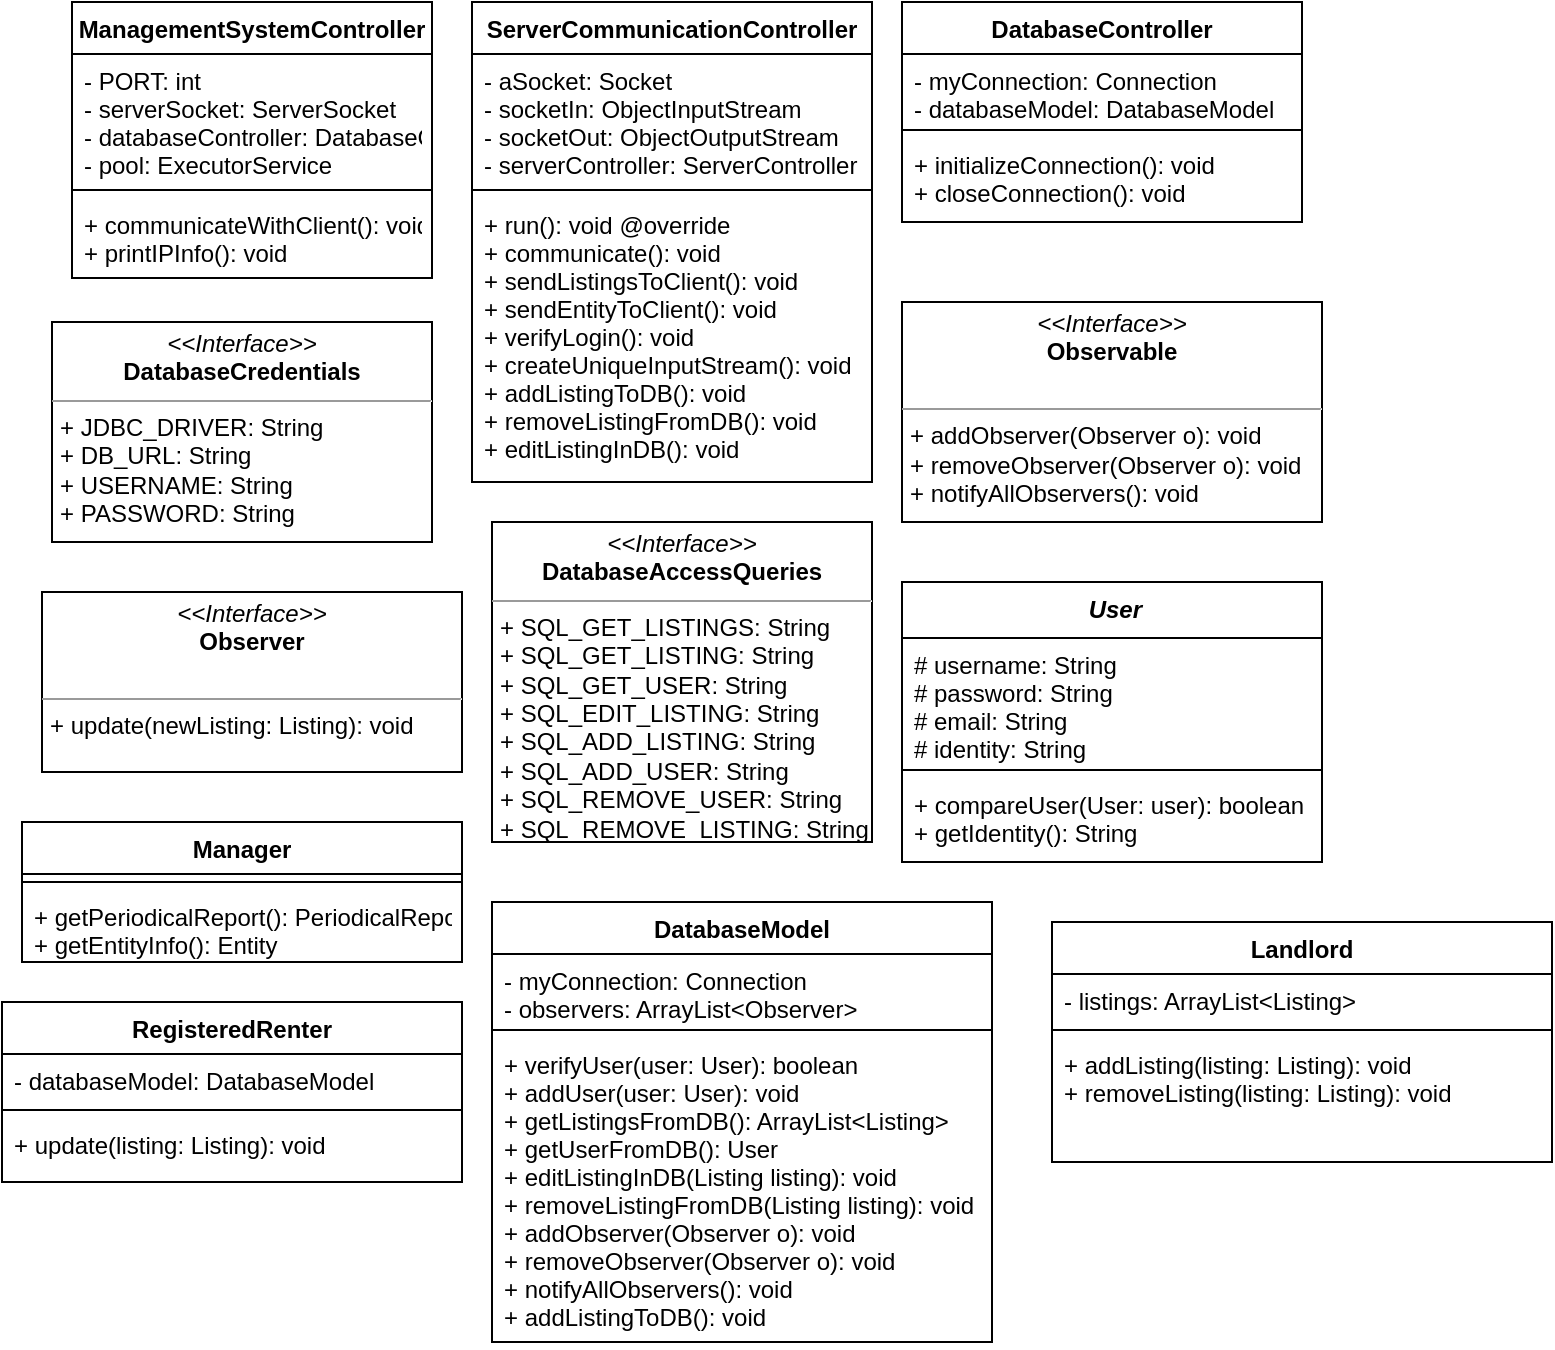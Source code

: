 <mxfile version="12.1.7" type="device" pages="2"><diagram id="ZjLMjwhQhprOJJlXnd0U" name="Server"><mxGraphModel dx="932" dy="666" grid="1" gridSize="10" guides="1" tooltips="1" connect="1" arrows="1" fold="1" page="1" pageScale="1" pageWidth="850" pageHeight="1100" math="0" shadow="0"><root><mxCell id="0"/><mxCell id="1" parent="0"/><mxCell id="1VRSqPTS7MDzM6fTv4VK-1" value="ManagementSystemController" style="swimlane;fontStyle=1;align=center;verticalAlign=top;childLayout=stackLayout;horizontal=1;startSize=26;horizontalStack=0;resizeParent=1;resizeParentMax=0;resizeLast=0;collapsible=1;marginBottom=0;" parent="1" vertex="1"><mxGeometry x="50" y="70" width="180" height="138" as="geometry"/></mxCell><mxCell id="1VRSqPTS7MDzM6fTv4VK-2" value="- PORT: int&#10;- serverSocket: ServerSocket&#10;- databaseController: DatabaseController&#10;- pool: ExecutorService" style="text;strokeColor=none;fillColor=none;align=left;verticalAlign=top;spacingLeft=4;spacingRight=4;overflow=hidden;rotatable=0;points=[[0,0.5],[1,0.5]];portConstraint=eastwest;" parent="1VRSqPTS7MDzM6fTv4VK-1" vertex="1"><mxGeometry y="26" width="180" height="64" as="geometry"/></mxCell><mxCell id="1VRSqPTS7MDzM6fTv4VK-3" value="" style="line;strokeWidth=1;fillColor=none;align=left;verticalAlign=middle;spacingTop=-1;spacingLeft=3;spacingRight=3;rotatable=0;labelPosition=right;points=[];portConstraint=eastwest;" parent="1VRSqPTS7MDzM6fTv4VK-1" vertex="1"><mxGeometry y="90" width="180" height="8" as="geometry"/></mxCell><mxCell id="1VRSqPTS7MDzM6fTv4VK-4" value="+ communicateWithClient(): void&#10;+ printIPInfo(): void" style="text;strokeColor=none;fillColor=none;align=left;verticalAlign=top;spacingLeft=4;spacingRight=4;overflow=hidden;rotatable=0;points=[[0,0.5],[1,0.5]];portConstraint=eastwest;" parent="1VRSqPTS7MDzM6fTv4VK-1" vertex="1"><mxGeometry y="98" width="180" height="40" as="geometry"/></mxCell><mxCell id="1VRSqPTS7MDzM6fTv4VK-5" value="ServerCommunicationController" style="swimlane;fontStyle=1;align=center;verticalAlign=top;childLayout=stackLayout;horizontal=1;startSize=26;horizontalStack=0;resizeParent=1;resizeParentMax=0;resizeLast=0;collapsible=1;marginBottom=0;" parent="1" vertex="1"><mxGeometry x="250" y="70" width="200" height="240" as="geometry"/></mxCell><mxCell id="1VRSqPTS7MDzM6fTv4VK-6" value="- aSocket: Socket&#10;- socketIn: ObjectInputStream&#10;- socketOut: ObjectOutputStream&#10;- serverController: ServerController" style="text;strokeColor=none;fillColor=none;align=left;verticalAlign=top;spacingLeft=4;spacingRight=4;overflow=hidden;rotatable=0;points=[[0,0.5],[1,0.5]];portConstraint=eastwest;" parent="1VRSqPTS7MDzM6fTv4VK-5" vertex="1"><mxGeometry y="26" width="200" height="64" as="geometry"/></mxCell><mxCell id="1VRSqPTS7MDzM6fTv4VK-7" value="" style="line;strokeWidth=1;fillColor=none;align=left;verticalAlign=middle;spacingTop=-1;spacingLeft=3;spacingRight=3;rotatable=0;labelPosition=right;points=[];portConstraint=eastwest;" parent="1VRSqPTS7MDzM6fTv4VK-5" vertex="1"><mxGeometry y="90" width="200" height="8" as="geometry"/></mxCell><mxCell id="1VRSqPTS7MDzM6fTv4VK-8" value="+ run(): void @override&#10;+ communicate(): void&#10;+ sendListingsToClient(): void&#10;+ sendEntityToClient(): void&#10;+ verifyLogin(): void&#10;+ createUniqueInputStream(): void&#10;+ addListingToDB(): void&#10;+ removeListingFromDB(): void&#10;+ editListingInDB(): void&#10;" style="text;strokeColor=none;fillColor=none;align=left;verticalAlign=top;spacingLeft=4;spacingRight=4;overflow=hidden;rotatable=0;points=[[0,0.5],[1,0.5]];portConstraint=eastwest;" parent="1VRSqPTS7MDzM6fTv4VK-5" vertex="1"><mxGeometry y="98" width="200" height="142" as="geometry"/></mxCell><mxCell id="1VRSqPTS7MDzM6fTv4VK-9" value="DatabaseController" style="swimlane;fontStyle=1;align=center;verticalAlign=top;childLayout=stackLayout;horizontal=1;startSize=26;horizontalStack=0;resizeParent=1;resizeParentMax=0;resizeLast=0;collapsible=1;marginBottom=0;" parent="1" vertex="1"><mxGeometry x="465" y="70" width="200" height="110" as="geometry"/></mxCell><mxCell id="1VRSqPTS7MDzM6fTv4VK-10" value="- myConnection: Connection&#10;- databaseModel: DatabaseModel" style="text;strokeColor=none;fillColor=none;align=left;verticalAlign=top;spacingLeft=4;spacingRight=4;overflow=hidden;rotatable=0;points=[[0,0.5],[1,0.5]];portConstraint=eastwest;" parent="1VRSqPTS7MDzM6fTv4VK-9" vertex="1"><mxGeometry y="26" width="200" height="34" as="geometry"/></mxCell><mxCell id="1VRSqPTS7MDzM6fTv4VK-11" value="" style="line;strokeWidth=1;fillColor=none;align=left;verticalAlign=middle;spacingTop=-1;spacingLeft=3;spacingRight=3;rotatable=0;labelPosition=right;points=[];portConstraint=eastwest;" parent="1VRSqPTS7MDzM6fTv4VK-9" vertex="1"><mxGeometry y="60" width="200" height="8" as="geometry"/></mxCell><mxCell id="1VRSqPTS7MDzM6fTv4VK-12" value="+ initializeConnection(): void&#10;+ closeConnection(): void&#10;" style="text;strokeColor=none;fillColor=none;align=left;verticalAlign=top;spacingLeft=4;spacingRight=4;overflow=hidden;rotatable=0;points=[[0,0.5],[1,0.5]];portConstraint=eastwest;" parent="1VRSqPTS7MDzM6fTv4VK-9" vertex="1"><mxGeometry y="68" width="200" height="42" as="geometry"/></mxCell><mxCell id="1VRSqPTS7MDzM6fTv4VK-17" value="&lt;p style=&quot;margin: 0px ; margin-top: 4px ; text-align: center&quot;&gt;&lt;i&gt;&amp;lt;&amp;lt;Interface&amp;gt;&amp;gt;&lt;/i&gt;&lt;br&gt;&lt;b&gt;DatabaseCredentials&lt;/b&gt;&lt;/p&gt;&lt;hr size=&quot;1&quot;&gt;&lt;p style=&quot;margin: 0px ; margin-left: 4px&quot;&gt;+ JDBC_DRIVER: String&lt;/p&gt;&lt;p style=&quot;margin: 0px ; margin-left: 4px&quot;&gt;+ DB_URL: String&lt;/p&gt;&lt;p style=&quot;margin: 0px ; margin-left: 4px&quot;&gt;+ USERNAME: String&lt;/p&gt;&lt;p style=&quot;margin: 0px ; margin-left: 4px&quot;&gt;+ PASSWORD: String&lt;/p&gt;" style="verticalAlign=top;align=left;overflow=fill;fontSize=12;fontFamily=Helvetica;html=1;" parent="1" vertex="1"><mxGeometry x="40" y="230" width="190" height="110" as="geometry"/></mxCell><mxCell id="1VRSqPTS7MDzM6fTv4VK-18" value="&lt;p style=&quot;margin: 0px ; margin-top: 4px ; text-align: center&quot;&gt;&lt;i&gt;&amp;lt;&amp;lt;Interface&amp;gt;&amp;gt;&lt;/i&gt;&lt;br&gt;&lt;b&gt;DatabaseAccessQueries&lt;/b&gt;&lt;/p&gt;&lt;hr size=&quot;1&quot;&gt;&lt;p style=&quot;margin: 0px ; margin-left: 4px&quot;&gt;+ SQL_GET_LISTINGS: String&lt;/p&gt;&lt;p style=&quot;margin: 0px ; margin-left: 4px&quot;&gt;+ SQL_GET_LISTING: String&lt;/p&gt;&lt;p style=&quot;margin: 0px ; margin-left: 4px&quot;&gt;+ SQL_GET_USER: String&lt;/p&gt;&lt;p style=&quot;margin: 0px ; margin-left: 4px&quot;&gt;+ SQL_EDIT_LISTING: String&lt;/p&gt;&lt;p style=&quot;margin: 0px ; margin-left: 4px&quot;&gt;+ SQL_ADD_LISTING: String&lt;/p&gt;&lt;p style=&quot;margin: 0px ; margin-left: 4px&quot;&gt;+ SQL_ADD_USER: String&lt;/p&gt;&lt;p style=&quot;margin: 0px ; margin-left: 4px&quot;&gt;+ SQL_REMOVE_USER: String&lt;/p&gt;&lt;p style=&quot;margin: 0px ; margin-left: 4px&quot;&gt;+ SQL_REMOVE_LISTING: String&lt;/p&gt;" style="verticalAlign=top;align=left;overflow=fill;fontSize=12;fontFamily=Helvetica;html=1;" parent="1" vertex="1"><mxGeometry x="260" y="330" width="190" height="160" as="geometry"/></mxCell><mxCell id="1VRSqPTS7MDzM6fTv4VK-20" value="&lt;p style=&quot;margin: 0px ; margin-top: 4px ; text-align: center&quot;&gt;&lt;i&gt;&amp;lt;&amp;lt;Interface&amp;gt;&amp;gt;&lt;/i&gt;&lt;br&gt;&lt;b&gt;Observable&lt;/b&gt;&lt;/p&gt;&lt;p style=&quot;margin: 0px ; margin-left: 4px&quot;&gt;&lt;br&gt;&lt;/p&gt;&lt;hr size=&quot;1&quot;&gt;&lt;p style=&quot;margin: 0px ; margin-left: 4px&quot;&gt;+ addObserver(Observer o): void&lt;/p&gt;&lt;p style=&quot;margin: 0px ; margin-left: 4px&quot;&gt;+ removeObserver(Observer o): void&lt;/p&gt;&lt;p style=&quot;margin: 0px ; margin-left: 4px&quot;&gt;+ notifyAllObservers(): void&lt;/p&gt;" style="verticalAlign=top;align=left;overflow=fill;fontSize=12;fontFamily=Helvetica;html=1;" parent="1" vertex="1"><mxGeometry x="465" y="220" width="210" height="110" as="geometry"/></mxCell><mxCell id="1VRSqPTS7MDzM6fTv4VK-21" value="&lt;p style=&quot;margin: 0px ; margin-top: 4px ; text-align: center&quot;&gt;&lt;i&gt;&amp;lt;&amp;lt;Interface&amp;gt;&amp;gt;&lt;/i&gt;&lt;br&gt;&lt;b&gt;Observer&lt;/b&gt;&lt;/p&gt;&lt;p style=&quot;margin: 0px ; margin-left: 4px&quot;&gt;&lt;br&gt;&lt;/p&gt;&lt;hr size=&quot;1&quot;&gt;&lt;p style=&quot;margin: 0px ; margin-left: 4px&quot;&gt;+ update(newListing: Listing): void&lt;/p&gt;" style="verticalAlign=top;align=left;overflow=fill;fontSize=12;fontFamily=Helvetica;html=1;" parent="1" vertex="1"><mxGeometry x="35" y="365" width="210" height="90" as="geometry"/></mxCell><mxCell id="1VRSqPTS7MDzM6fTv4VK-22" value="DatabaseModel" style="swimlane;fontStyle=1;align=center;verticalAlign=top;childLayout=stackLayout;horizontal=1;startSize=26;horizontalStack=0;resizeParent=1;resizeParentMax=0;resizeLast=0;collapsible=1;marginBottom=0;" parent="1" vertex="1"><mxGeometry x="260" y="520" width="250" height="220" as="geometry"/></mxCell><mxCell id="1VRSqPTS7MDzM6fTv4VK-23" value="- myConnection: Connection&#10;- observers: ArrayList&lt;Observer&gt;" style="text;strokeColor=none;fillColor=none;align=left;verticalAlign=top;spacingLeft=4;spacingRight=4;overflow=hidden;rotatable=0;points=[[0,0.5],[1,0.5]];portConstraint=eastwest;" parent="1VRSqPTS7MDzM6fTv4VK-22" vertex="1"><mxGeometry y="26" width="250" height="34" as="geometry"/></mxCell><mxCell id="1VRSqPTS7MDzM6fTv4VK-24" value="" style="line;strokeWidth=1;fillColor=none;align=left;verticalAlign=middle;spacingTop=-1;spacingLeft=3;spacingRight=3;rotatable=0;labelPosition=right;points=[];portConstraint=eastwest;" parent="1VRSqPTS7MDzM6fTv4VK-22" vertex="1"><mxGeometry y="60" width="250" height="8" as="geometry"/></mxCell><mxCell id="1VRSqPTS7MDzM6fTv4VK-25" value="+ verifyUser(user: User): boolean&#10;+ addUser(user: User): void&#10;+ getListingsFromDB(): ArrayList&lt;Listing&gt;&#10;+ getUserFromDB(): User&#10;+ editListingInDB(Listing listing): void&#10;+ removeListingFromDB(Listing listing): void&#10;+ addObserver(Observer o): void&#10;+ removeObserver(Observer o): void&#10;+ notifyAllObservers(): void&#10;+ addListingToDB(): void" style="text;strokeColor=none;fillColor=none;align=left;verticalAlign=top;spacingLeft=4;spacingRight=4;overflow=hidden;rotatable=0;points=[[0,0.5],[1,0.5]];portConstraint=eastwest;" parent="1VRSqPTS7MDzM6fTv4VK-22" vertex="1"><mxGeometry y="68" width="250" height="152" as="geometry"/></mxCell><mxCell id="1VRSqPTS7MDzM6fTv4VK-30" value=" User" style="swimlane;fontStyle=3;align=center;verticalAlign=top;childLayout=stackLayout;horizontal=1;startSize=28;horizontalStack=0;resizeParent=1;resizeParentMax=0;resizeLast=0;collapsible=1;marginBottom=0;shadow=0;comic=0;noLabel=0;autosize=1;" parent="1" vertex="1"><mxGeometry x="465" y="360" width="210" height="140" as="geometry"><mxRectangle x="530" y="525" width="60" height="26" as="alternateBounds"/></mxGeometry></mxCell><mxCell id="1VRSqPTS7MDzM6fTv4VK-31" value="# username: String&#10;# password: String&#10;# email: String&#10;# identity: String" style="text;strokeColor=none;fillColor=none;align=left;verticalAlign=top;spacingLeft=4;spacingRight=4;overflow=hidden;rotatable=0;points=[[0,0.5],[1,0.5]];portConstraint=eastwest;" parent="1VRSqPTS7MDzM6fTv4VK-30" vertex="1"><mxGeometry y="28" width="210" height="62" as="geometry"/></mxCell><mxCell id="1VRSqPTS7MDzM6fTv4VK-32" value="" style="line;strokeWidth=1;fillColor=none;align=left;verticalAlign=middle;spacingTop=-1;spacingLeft=3;spacingRight=3;rotatable=0;labelPosition=right;points=[];portConstraint=eastwest;" parent="1VRSqPTS7MDzM6fTv4VK-30" vertex="1"><mxGeometry y="90" width="210" height="8" as="geometry"/></mxCell><mxCell id="1VRSqPTS7MDzM6fTv4VK-33" value="+ compareUser(User: user): boolean&#10;+ getIdentity(): String" style="text;strokeColor=none;fillColor=none;align=left;verticalAlign=top;spacingLeft=4;spacingRight=4;overflow=hidden;rotatable=0;points=[[0,0.5],[1,0.5]];portConstraint=eastwest;" parent="1VRSqPTS7MDzM6fTv4VK-30" vertex="1"><mxGeometry y="98" width="210" height="42" as="geometry"/></mxCell><mxCell id="0YHvkVPW5jOjqo-E0-1i-1" value="Manager" style="swimlane;fontStyle=1;align=center;verticalAlign=top;childLayout=stackLayout;horizontal=1;startSize=26;horizontalStack=0;resizeParent=1;resizeParentMax=0;resizeLast=0;collapsible=1;marginBottom=0;" parent="1" vertex="1"><mxGeometry x="25" y="480" width="220" height="70" as="geometry"/></mxCell><mxCell id="0YHvkVPW5jOjqo-E0-1i-3" value="" style="line;strokeWidth=1;fillColor=none;align=left;verticalAlign=middle;spacingTop=-1;spacingLeft=3;spacingRight=3;rotatable=0;labelPosition=right;points=[];portConstraint=eastwest;" parent="0YHvkVPW5jOjqo-E0-1i-1" vertex="1"><mxGeometry y="26" width="220" height="8" as="geometry"/></mxCell><mxCell id="0YHvkVPW5jOjqo-E0-1i-4" value="+ getPeriodicalReport(): PeriodicalReport&#10;+ getEntityInfo(): Entity" style="text;strokeColor=none;fillColor=none;align=left;verticalAlign=top;spacingLeft=4;spacingRight=4;overflow=hidden;rotatable=0;points=[[0,0.5],[1,0.5]];portConstraint=eastwest;" parent="0YHvkVPW5jOjqo-E0-1i-1" vertex="1"><mxGeometry y="34" width="220" height="36" as="geometry"/></mxCell><mxCell id="0YHvkVPW5jOjqo-E0-1i-5" value="RegisteredRenter" style="swimlane;fontStyle=1;align=center;verticalAlign=top;childLayout=stackLayout;horizontal=1;startSize=26;horizontalStack=0;resizeParent=1;resizeParentMax=0;resizeLast=0;collapsible=1;marginBottom=0;" parent="1" vertex="1"><mxGeometry x="15" y="570" width="230" height="90" as="geometry"/></mxCell><mxCell id="0YHvkVPW5jOjqo-E0-1i-6" value="- databaseModel: DatabaseModel" style="text;strokeColor=none;fillColor=none;align=left;verticalAlign=top;spacingLeft=4;spacingRight=4;overflow=hidden;rotatable=0;points=[[0,0.5],[1,0.5]];portConstraint=eastwest;" parent="0YHvkVPW5jOjqo-E0-1i-5" vertex="1"><mxGeometry y="26" width="230" height="24" as="geometry"/></mxCell><mxCell id="0YHvkVPW5jOjqo-E0-1i-7" value="" style="line;strokeWidth=1;fillColor=none;align=left;verticalAlign=middle;spacingTop=-1;spacingLeft=3;spacingRight=3;rotatable=0;labelPosition=right;points=[];portConstraint=eastwest;" parent="0YHvkVPW5jOjqo-E0-1i-5" vertex="1"><mxGeometry y="50" width="230" height="8" as="geometry"/></mxCell><mxCell id="0YHvkVPW5jOjqo-E0-1i-8" value="+ update(listing: Listing): void" style="text;strokeColor=none;fillColor=none;align=left;verticalAlign=top;spacingLeft=4;spacingRight=4;overflow=hidden;rotatable=0;points=[[0,0.5],[1,0.5]];portConstraint=eastwest;" parent="0YHvkVPW5jOjqo-E0-1i-5" vertex="1"><mxGeometry y="58" width="230" height="32" as="geometry"/></mxCell><mxCell id="0YHvkVPW5jOjqo-E0-1i-9" value="Landlord" style="swimlane;fontStyle=1;align=center;verticalAlign=top;childLayout=stackLayout;horizontal=1;startSize=26;horizontalStack=0;resizeParent=1;resizeParentMax=0;resizeLast=0;collapsible=1;marginBottom=0;" parent="1" vertex="1"><mxGeometry x="540" y="530" width="250" height="120" as="geometry"/></mxCell><mxCell id="0YHvkVPW5jOjqo-E0-1i-10" value="- listings: ArrayList&lt;Listing&gt;" style="text;strokeColor=none;fillColor=none;align=left;verticalAlign=top;spacingLeft=4;spacingRight=4;overflow=hidden;rotatable=0;points=[[0,0.5],[1,0.5]];portConstraint=eastwest;" parent="0YHvkVPW5jOjqo-E0-1i-9" vertex="1"><mxGeometry y="26" width="250" height="24" as="geometry"/></mxCell><mxCell id="0YHvkVPW5jOjqo-E0-1i-11" value="" style="line;strokeWidth=1;fillColor=none;align=left;verticalAlign=middle;spacingTop=-1;spacingLeft=3;spacingRight=3;rotatable=0;labelPosition=right;points=[];portConstraint=eastwest;" parent="0YHvkVPW5jOjqo-E0-1i-9" vertex="1"><mxGeometry y="50" width="250" height="8" as="geometry"/></mxCell><mxCell id="0YHvkVPW5jOjqo-E0-1i-12" value="+ addListing(listing: Listing): void&#10;+ removeListing(listing: Listing): void&#10;" style="text;strokeColor=none;fillColor=none;align=left;verticalAlign=top;spacingLeft=4;spacingRight=4;overflow=hidden;rotatable=0;points=[[0,0.5],[1,0.5]];portConstraint=eastwest;" parent="0YHvkVPW5jOjqo-E0-1i-9" vertex="1"><mxGeometry y="58" width="250" height="62" as="geometry"/></mxCell></root></mxGraphModel></diagram><diagram id="3SUpSqxtFr_uW6Sz9uFa" name="Client"><mxGraphModel dx="932" dy="666" grid="1" gridSize="10" guides="1" tooltips="1" connect="1" arrows="1" fold="1" page="1" pageScale="1" pageWidth="850" pageHeight="1100" math="0" shadow="0"><root><mxCell id="Jm9Ah27cHykwQWeEHrTl-0"/><mxCell id="Jm9Ah27cHykwQWeEHrTl-1" parent="Jm9Ah27cHykwQWeEHrTl-0"/><mxCell id="Jm9Ah27cHykwQWeEHrTl-2" value="ClientCommunicationController" style="swimlane;fontStyle=1;align=center;verticalAlign=top;childLayout=stackLayout;horizontal=1;startSize=26;horizontalStack=0;resizeParent=1;resizeParentMax=0;resizeLast=0;collapsible=1;marginBottom=0;shadow=0;comic=0;" parent="Jm9Ah27cHykwQWeEHrTl-1" vertex="1"><mxGeometry x="70" y="50" width="200" height="280" as="geometry"/></mxCell><mxCell id="Jm9Ah27cHykwQWeEHrTl-3" value="- socketOut: ObjectOutputStream&#10;- aSocket: Socket&#10;- socketIn: ObjectInputStream&#10;- loginController: Controller&#10;- emailController: Controller&#10;- mainController: Controller&#10;- searchListingController: Controller&#10;- listingsController: Controller&#10;- createListingController: Controller" style="text;strokeColor=none;fillColor=none;align=left;verticalAlign=top;spacingLeft=4;spacingRight=4;overflow=hidden;rotatable=0;points=[[0,0.5],[1,0.5]];portConstraint=eastwest;" parent="Jm9Ah27cHykwQWeEHrTl-2" vertex="1"><mxGeometry y="26" width="200" height="144" as="geometry"/></mxCell><mxCell id="Jm9Ah27cHykwQWeEHrTl-4" value="" style="line;strokeWidth=1;fillColor=none;align=left;verticalAlign=middle;spacingTop=-1;spacingLeft=3;spacingRight=3;rotatable=0;labelPosition=right;points=[];portConstraint=eastwest;" parent="Jm9Ah27cHykwQWeEHrTl-2" vertex="1"><mxGeometry y="170" width="200" height="8" as="geometry"/></mxCell><mxCell id="Jm9Ah27cHykwQWeEHrTl-5" value="+ main(args: String[]): void&#10;+ showMainWindow(): void&#10;+ showEmailView(): void&#10;+ showSearchListingView(): void&#10;+ showListingsView(): void&#10;+ showCreateListingView(): void" style="text;strokeColor=none;fillColor=none;align=left;verticalAlign=top;spacingLeft=4;spacingRight=4;overflow=hidden;rotatable=0;points=[[0,0.5],[1,0.5]];portConstraint=eastwest;" parent="Jm9Ah27cHykwQWeEHrTl-2" vertex="1"><mxGeometry y="178" width="200" height="102" as="geometry"/></mxCell><mxCell id="mTyMY5fy8ARRNTaRjfbF-0" value="Controller" style="swimlane;fontStyle=3;align=center;verticalAlign=top;childLayout=stackLayout;horizontal=1;startSize=26;horizontalStack=0;resizeParent=1;resizeParentMax=0;resizeLast=0;collapsible=1;marginBottom=0;shadow=0;comic=0;" parent="Jm9Ah27cHykwQWeEHrTl-1" vertex="1"><mxGeometry x="290" y="50" width="360" height="68" as="geometry"/></mxCell><mxCell id="mTyMY5fy8ARRNTaRjfbF-1" value="# clientCommunicationController: ClientCommunicationController" style="text;strokeColor=none;fillColor=none;align=left;verticalAlign=top;spacingLeft=4;spacingRight=4;overflow=hidden;rotatable=0;points=[[0,0.5],[1,0.5]];portConstraint=eastwest;" parent="mTyMY5fy8ARRNTaRjfbF-0" vertex="1"><mxGeometry y="26" width="360" height="34" as="geometry"/></mxCell><mxCell id="mTyMY5fy8ARRNTaRjfbF-2" value="" style="line;strokeWidth=1;fillColor=none;align=left;verticalAlign=middle;spacingTop=-1;spacingLeft=3;spacingRight=3;rotatable=0;labelPosition=right;points=[];portConstraint=eastwest;" parent="mTyMY5fy8ARRNTaRjfbF-0" vertex="1"><mxGeometry y="60" width="360" height="8" as="geometry"/></mxCell><mxCell id="mTyMY5fy8ARRNTaRjfbF-4" value="LoginController" style="swimlane;fontStyle=1;align=center;verticalAlign=top;childLayout=stackLayout;horizontal=1;startSize=26;horizontalStack=0;resizeParent=1;resizeParentMax=0;resizeLast=0;collapsible=1;marginBottom=0;shadow=0;comic=0;" parent="Jm9Ah27cHykwQWeEHrTl-1" vertex="1"><mxGeometry x="60" y="350" width="200" height="140" as="geometry"/></mxCell><mxCell id="mTyMY5fy8ARRNTaRjfbF-5" value="- loginView: LoginView&#10;- verified: boolean&#10;- user: User" style="text;strokeColor=none;fillColor=none;align=left;verticalAlign=top;spacingLeft=4;spacingRight=4;overflow=hidden;rotatable=0;points=[[0,0.5],[1,0.5]];portConstraint=eastwest;" parent="mTyMY5fy8ARRNTaRjfbF-4" vertex="1"><mxGeometry y="26" width="200" height="64" as="geometry"/></mxCell><mxCell id="mTyMY5fy8ARRNTaRjfbF-6" value="" style="line;strokeWidth=1;fillColor=none;align=left;verticalAlign=middle;spacingTop=-1;spacingLeft=3;spacingRight=3;rotatable=0;labelPosition=right;points=[];portConstraint=eastwest;" parent="mTyMY5fy8ARRNTaRjfbF-4" vertex="1"><mxGeometry y="90" width="200" height="8" as="geometry"/></mxCell><mxCell id="mTyMY5fy8ARRNTaRjfbF-7" value="+ loginListen(): void&#10;+ isVerified(): boolean" style="text;strokeColor=none;fillColor=none;align=left;verticalAlign=top;spacingLeft=4;spacingRight=4;overflow=hidden;rotatable=0;points=[[0,0.5],[1,0.5]];portConstraint=eastwest;" parent="mTyMY5fy8ARRNTaRjfbF-4" vertex="1"><mxGeometry y="98" width="200" height="42" as="geometry"/></mxCell><mxCell id="mTyMY5fy8ARRNTaRjfbF-8" value="EmailController" style="swimlane;fontStyle=1;align=center;verticalAlign=top;childLayout=stackLayout;horizontal=1;startSize=26;horizontalStack=0;resizeParent=1;resizeParentMax=0;resizeLast=0;collapsible=1;marginBottom=0;shadow=0;comic=0;" parent="Jm9Ah27cHykwQWeEHrTl-1" vertex="1"><mxGeometry x="290" y="150" width="200" height="100" as="geometry"/></mxCell><mxCell id="mTyMY5fy8ARRNTaRjfbF-9" value="- emailView: EmailView&#10;" style="text;strokeColor=none;fillColor=none;align=left;verticalAlign=top;spacingLeft=4;spacingRight=4;overflow=hidden;rotatable=0;points=[[0,0.5],[1,0.5]];portConstraint=eastwest;" parent="mTyMY5fy8ARRNTaRjfbF-8" vertex="1"><mxGeometry y="26" width="200" height="34" as="geometry"/></mxCell><mxCell id="mTyMY5fy8ARRNTaRjfbF-10" value="" style="line;strokeWidth=1;fillColor=none;align=left;verticalAlign=middle;spacingTop=-1;spacingLeft=3;spacingRight=3;rotatable=0;labelPosition=right;points=[];portConstraint=eastwest;" parent="mTyMY5fy8ARRNTaRjfbF-8" vertex="1"><mxGeometry y="60" width="200" height="8" as="geometry"/></mxCell><mxCell id="mTyMY5fy8ARRNTaRjfbF-11" value="+ sendEmailListen();" style="text;strokeColor=none;fillColor=none;align=left;verticalAlign=top;spacingLeft=4;spacingRight=4;overflow=hidden;rotatable=0;points=[[0,0.5],[1,0.5]];portConstraint=eastwest;" parent="mTyMY5fy8ARRNTaRjfbF-8" vertex="1"><mxGeometry y="68" width="200" height="32" as="geometry"/></mxCell><mxCell id="mTyMY5fy8ARRNTaRjfbF-12" value="MainController" style="swimlane;fontStyle=1;align=center;verticalAlign=top;childLayout=stackLayout;horizontal=1;startSize=26;horizontalStack=0;resizeParent=1;resizeParentMax=0;resizeLast=0;collapsible=1;marginBottom=0;shadow=0;comic=0;" parent="Jm9Ah27cHykwQWeEHrTl-1" vertex="1"><mxGeometry x="540" y="150" width="200" height="180" as="geometry"/></mxCell><mxCell id="mTyMY5fy8ARRNTaRjfbF-13" value="- mainView: MainView" style="text;strokeColor=none;fillColor=none;align=left;verticalAlign=top;spacingLeft=4;spacingRight=4;overflow=hidden;rotatable=0;points=[[0,0.5],[1,0.5]];portConstraint=eastwest;" parent="mTyMY5fy8ARRNTaRjfbF-12" vertex="1"><mxGeometry y="26" width="200" height="34" as="geometry"/></mxCell><mxCell id="mTyMY5fy8ARRNTaRjfbF-14" value="" style="line;strokeWidth=1;fillColor=none;align=left;verticalAlign=middle;spacingTop=-1;spacingLeft=3;spacingRight=3;rotatable=0;labelPosition=right;points=[];portConstraint=eastwest;" parent="mTyMY5fy8ARRNTaRjfbF-12" vertex="1"><mxGeometry y="60" width="200" height="8" as="geometry"/></mxCell><mxCell id="mTyMY5fy8ARRNTaRjfbF-15" value="+ searchListingListen(): void&#10;+ editListingListen(): void&#10;+ unsubscribeListen(): void&#10;+ createListingListen(): void&#10;+ getPeriodicalReportListen(): void&#10;+ changeFeeListen();&#10;+ viewEntityListen();&#10;" style="text;strokeColor=none;fillColor=none;align=left;verticalAlign=top;spacingLeft=4;spacingRight=4;overflow=hidden;rotatable=0;points=[[0,0.5],[1,0.5]];portConstraint=eastwest;" parent="mTyMY5fy8ARRNTaRjfbF-12" vertex="1"><mxGeometry y="68" width="200" height="112" as="geometry"/></mxCell><mxCell id="mTyMY5fy8ARRNTaRjfbF-16" value="SearchListingController" style="swimlane;fontStyle=1;align=center;verticalAlign=top;childLayout=stackLayout;horizontal=1;startSize=26;horizontalStack=0;resizeParent=1;resizeParentMax=0;resizeLast=0;collapsible=1;marginBottom=0;shadow=0;comic=0;" parent="Jm9Ah27cHykwQWeEHrTl-1" vertex="1"><mxGeometry x="290" y="280" width="230" height="100" as="geometry"/></mxCell><mxCell id="mTyMY5fy8ARRNTaRjfbF-17" value="- searchListingView: SearchListingView" style="text;strokeColor=none;fillColor=none;align=left;verticalAlign=top;spacingLeft=4;spacingRight=4;overflow=hidden;rotatable=0;points=[[0,0.5],[1,0.5]];portConstraint=eastwest;" parent="mTyMY5fy8ARRNTaRjfbF-16" vertex="1"><mxGeometry y="26" width="230" height="34" as="geometry"/></mxCell><mxCell id="mTyMY5fy8ARRNTaRjfbF-18" value="" style="line;strokeWidth=1;fillColor=none;align=left;verticalAlign=middle;spacingTop=-1;spacingLeft=3;spacingRight=3;rotatable=0;labelPosition=right;points=[];portConstraint=eastwest;" parent="mTyMY5fy8ARRNTaRjfbF-16" vertex="1"><mxGeometry y="60" width="230" height="8" as="geometry"/></mxCell><mxCell id="mTyMY5fy8ARRNTaRjfbF-19" value="+ searchListingListen();" style="text;strokeColor=none;fillColor=none;align=left;verticalAlign=top;spacingLeft=4;spacingRight=4;overflow=hidden;rotatable=0;points=[[0,0.5],[1,0.5]];portConstraint=eastwest;" parent="mTyMY5fy8ARRNTaRjfbF-16" vertex="1"><mxGeometry y="68" width="230" height="32" as="geometry"/></mxCell><mxCell id="mTyMY5fy8ARRNTaRjfbF-20" value="ListingsController" style="swimlane;fontStyle=1;align=center;verticalAlign=top;childLayout=stackLayout;horizontal=1;startSize=26;horizontalStack=0;resizeParent=1;resizeParentMax=0;resizeLast=0;collapsible=1;marginBottom=0;shadow=0;comic=0;" parent="Jm9Ah27cHykwQWeEHrTl-1" vertex="1"><mxGeometry x="290" y="390" width="230" height="100" as="geometry"/></mxCell><mxCell id="mTyMY5fy8ARRNTaRjfbF-21" value="- listingsView: ListingsView" style="text;strokeColor=none;fillColor=none;align=left;verticalAlign=top;spacingLeft=4;spacingRight=4;overflow=hidden;rotatable=0;points=[[0,0.5],[1,0.5]];portConstraint=eastwest;" parent="mTyMY5fy8ARRNTaRjfbF-20" vertex="1"><mxGeometry y="26" width="230" height="34" as="geometry"/></mxCell><mxCell id="mTyMY5fy8ARRNTaRjfbF-22" value="" style="line;strokeWidth=1;fillColor=none;align=left;verticalAlign=middle;spacingTop=-1;spacingLeft=3;spacingRight=3;rotatable=0;labelPosition=right;points=[];portConstraint=eastwest;" parent="mTyMY5fy8ARRNTaRjfbF-20" vertex="1"><mxGeometry y="60" width="230" height="8" as="geometry"/></mxCell><mxCell id="mTyMY5fy8ARRNTaRjfbF-23" value="+ selectListingListen();" style="text;strokeColor=none;fillColor=none;align=left;verticalAlign=top;spacingLeft=4;spacingRight=4;overflow=hidden;rotatable=0;points=[[0,0.5],[1,0.5]];portConstraint=eastwest;" parent="mTyMY5fy8ARRNTaRjfbF-20" vertex="1"><mxGeometry y="68" width="230" height="32" as="geometry"/></mxCell><mxCell id="mTyMY5fy8ARRNTaRjfbF-28" value="PeriodicalReportController" style="swimlane;fontStyle=1;align=center;verticalAlign=top;childLayout=stackLayout;horizontal=1;startSize=26;horizontalStack=0;resizeParent=1;resizeParentMax=0;resizeLast=0;collapsible=1;marginBottom=0;shadow=0;comic=0;" parent="Jm9Ah27cHykwQWeEHrTl-1" vertex="1"><mxGeometry x="60" y="510" width="260" height="100" as="geometry"/></mxCell><mxCell id="mTyMY5fy8ARRNTaRjfbF-29" value="- periodicalReportView: PeriodicalReportView" style="text;strokeColor=none;fillColor=none;align=left;verticalAlign=top;spacingLeft=4;spacingRight=4;overflow=hidden;rotatable=0;points=[[0,0.5],[1,0.5]];portConstraint=eastwest;" parent="mTyMY5fy8ARRNTaRjfbF-28" vertex="1"><mxGeometry y="26" width="260" height="34" as="geometry"/></mxCell><mxCell id="mTyMY5fy8ARRNTaRjfbF-30" value="" style="line;strokeWidth=1;fillColor=none;align=left;verticalAlign=middle;spacingTop=-1;spacingLeft=3;spacingRight=3;rotatable=0;labelPosition=right;points=[];portConstraint=eastwest;" parent="mTyMY5fy8ARRNTaRjfbF-28" vertex="1"><mxGeometry y="60" width="260" height="8" as="geometry"/></mxCell><mxCell id="mTyMY5fy8ARRNTaRjfbF-31" value="+ createReportListen();" style="text;strokeColor=none;fillColor=none;align=left;verticalAlign=top;spacingLeft=4;spacingRight=4;overflow=hidden;rotatable=0;points=[[0,0.5],[1,0.5]];portConstraint=eastwest;" parent="mTyMY5fy8ARRNTaRjfbF-28" vertex="1"><mxGeometry y="68" width="260" height="32" as="geometry"/></mxCell><mxCell id="mTyMY5fy8ARRNTaRjfbF-32" value="PeriodicalReport" style="swimlane;fontStyle=1;align=center;verticalAlign=top;childLayout=stackLayout;horizontal=1;startSize=26;horizontalStack=0;resizeParent=1;resizeParentMax=0;resizeLast=0;collapsible=1;marginBottom=0;shadow=0;comic=0;" parent="Jm9Ah27cHykwQWeEHrTl-1" vertex="1"><mxGeometry x="340" y="510" width="260" height="130" as="geometry"/></mxCell><mxCell id="mTyMY5fy8ARRNTaRjfbF-33" value="- numOfHousesListed: int&#10;- numOfHousesRented: int&#10;- numOfActiveListings: int&#10;- listings: ArrayList&lt;Listing&gt;&#10;- startDate: Date&#10;- endDate: Date" style="text;strokeColor=none;fillColor=none;align=left;verticalAlign=top;spacingLeft=4;spacingRight=4;overflow=hidden;rotatable=0;points=[[0,0.5],[1,0.5]];portConstraint=eastwest;" parent="mTyMY5fy8ARRNTaRjfbF-32" vertex="1"><mxGeometry y="26" width="260" height="94" as="geometry"/></mxCell><mxCell id="mTyMY5fy8ARRNTaRjfbF-34" value="" style="line;strokeWidth=1;fillColor=none;align=left;verticalAlign=middle;spacingTop=-1;spacingLeft=3;spacingRight=3;rotatable=0;labelPosition=right;points=[];portConstraint=eastwest;" parent="mTyMY5fy8ARRNTaRjfbF-32" vertex="1"><mxGeometry y="120" width="260" height="10" as="geometry"/></mxCell><mxCell id="mTyMY5fy8ARRNTaRjfbF-41" value="EmailView" style="swimlane;fontStyle=1;align=center;verticalAlign=top;childLayout=stackLayout;horizontal=1;startSize=26;horizontalStack=0;resizeParent=1;resizeParentMax=0;resizeLast=0;collapsible=1;marginBottom=0;shadow=0;comic=0;" parent="Jm9Ah27cHykwQWeEHrTl-1" vertex="1"><mxGeometry x="50" y="660" width="260" height="110" as="geometry"/></mxCell><mxCell id="mTyMY5fy8ARRNTaRjfbF-42" value="- components: Components" style="text;strokeColor=none;fillColor=none;align=left;verticalAlign=top;spacingLeft=4;spacingRight=4;overflow=hidden;rotatable=0;points=[[0,0.5],[1,0.5]];portConstraint=eastwest;" parent="mTyMY5fy8ARRNTaRjfbF-41" vertex="1"><mxGeometry y="26" width="260" height="34" as="geometry"/></mxCell><mxCell id="mTyMY5fy8ARRNTaRjfbF-43" value="" style="line;strokeWidth=1;fillColor=none;align=left;verticalAlign=middle;spacingTop=-1;spacingLeft=3;spacingRight=3;rotatable=0;labelPosition=right;points=[];portConstraint=eastwest;" parent="mTyMY5fy8ARRNTaRjfbF-41" vertex="1"><mxGeometry y="60" width="260" height="8" as="geometry"/></mxCell><mxCell id="mTyMY5fy8ARRNTaRjfbF-44" value="+ display(): void&#10;+ hide(): void" style="text;strokeColor=none;fillColor=none;align=left;verticalAlign=top;spacingLeft=4;spacingRight=4;overflow=hidden;rotatable=0;points=[[0,0.5],[1,0.5]];portConstraint=eastwest;" parent="mTyMY5fy8ARRNTaRjfbF-41" vertex="1"><mxGeometry y="68" width="260" height="42" as="geometry"/></mxCell><mxCell id="mTyMY5fy8ARRNTaRjfbF-45" value="SearchListingView" style="swimlane;fontStyle=1;align=center;verticalAlign=top;childLayout=stackLayout;horizontal=1;startSize=26;horizontalStack=0;resizeParent=1;resizeParentMax=0;resizeLast=0;collapsible=1;marginBottom=0;shadow=0;comic=0;" parent="Jm9Ah27cHykwQWeEHrTl-1" vertex="1"><mxGeometry x="320" y="660" width="260" height="110" as="geometry"/></mxCell><mxCell id="mTyMY5fy8ARRNTaRjfbF-46" value="- components: Components" style="text;strokeColor=none;fillColor=none;align=left;verticalAlign=top;spacingLeft=4;spacingRight=4;overflow=hidden;rotatable=0;points=[[0,0.5],[1,0.5]];portConstraint=eastwest;" parent="mTyMY5fy8ARRNTaRjfbF-45" vertex="1"><mxGeometry y="26" width="260" height="34" as="geometry"/></mxCell><mxCell id="mTyMY5fy8ARRNTaRjfbF-47" value="" style="line;strokeWidth=1;fillColor=none;align=left;verticalAlign=middle;spacingTop=-1;spacingLeft=3;spacingRight=3;rotatable=0;labelPosition=right;points=[];portConstraint=eastwest;" parent="mTyMY5fy8ARRNTaRjfbF-45" vertex="1"><mxGeometry y="60" width="260" height="8" as="geometry"/></mxCell><mxCell id="mTyMY5fy8ARRNTaRjfbF-48" value="+ display(): void&#10;+ hide(): void" style="text;strokeColor=none;fillColor=none;align=left;verticalAlign=top;spacingLeft=4;spacingRight=4;overflow=hidden;rotatable=0;points=[[0,0.5],[1,0.5]];portConstraint=eastwest;" parent="mTyMY5fy8ARRNTaRjfbF-45" vertex="1"><mxGeometry y="68" width="260" height="42" as="geometry"/></mxCell><mxCell id="mTyMY5fy8ARRNTaRjfbF-49" value="CreateListingView" style="swimlane;fontStyle=1;align=center;verticalAlign=top;childLayout=stackLayout;horizontal=1;startSize=26;horizontalStack=0;resizeParent=1;resizeParentMax=0;resizeLast=0;collapsible=1;marginBottom=0;shadow=0;comic=0;" parent="Jm9Ah27cHykwQWeEHrTl-1" vertex="1"><mxGeometry x="600" y="660" width="200" height="110" as="geometry"/></mxCell><mxCell id="mTyMY5fy8ARRNTaRjfbF-50" value="- components: Components" style="text;strokeColor=none;fillColor=none;align=left;verticalAlign=top;spacingLeft=4;spacingRight=4;overflow=hidden;rotatable=0;points=[[0,0.5],[1,0.5]];portConstraint=eastwest;" parent="mTyMY5fy8ARRNTaRjfbF-49" vertex="1"><mxGeometry y="26" width="200" height="34" as="geometry"/></mxCell><mxCell id="mTyMY5fy8ARRNTaRjfbF-51" value="" style="line;strokeWidth=1;fillColor=none;align=left;verticalAlign=middle;spacingTop=-1;spacingLeft=3;spacingRight=3;rotatable=0;labelPosition=right;points=[];portConstraint=eastwest;" parent="mTyMY5fy8ARRNTaRjfbF-49" vertex="1"><mxGeometry y="60" width="200" height="8" as="geometry"/></mxCell><mxCell id="mTyMY5fy8ARRNTaRjfbF-52" value="+ display(): void&#10;+ hide(): void" style="text;strokeColor=none;fillColor=none;align=left;verticalAlign=top;spacingLeft=4;spacingRight=4;overflow=hidden;rotatable=0;points=[[0,0.5],[1,0.5]];portConstraint=eastwest;" parent="mTyMY5fy8ARRNTaRjfbF-49" vertex="1"><mxGeometry y="68" width="200" height="42" as="geometry"/></mxCell><mxCell id="mTyMY5fy8ARRNTaRjfbF-53" value="ListingsView" style="swimlane;fontStyle=1;align=center;verticalAlign=top;childLayout=stackLayout;horizontal=1;startSize=26;horizontalStack=0;resizeParent=1;resizeParentMax=0;resizeLast=0;collapsible=1;marginBottom=0;shadow=0;comic=0;" parent="Jm9Ah27cHykwQWeEHrTl-1" vertex="1"><mxGeometry x="620" y="505" width="200" height="110" as="geometry"/></mxCell><mxCell id="mTyMY5fy8ARRNTaRjfbF-54" value="- components: Components" style="text;strokeColor=none;fillColor=none;align=left;verticalAlign=top;spacingLeft=4;spacingRight=4;overflow=hidden;rotatable=0;points=[[0,0.5],[1,0.5]];portConstraint=eastwest;" parent="mTyMY5fy8ARRNTaRjfbF-53" vertex="1"><mxGeometry y="26" width="200" height="34" as="geometry"/></mxCell><mxCell id="mTyMY5fy8ARRNTaRjfbF-55" value="" style="line;strokeWidth=1;fillColor=none;align=left;verticalAlign=middle;spacingTop=-1;spacingLeft=3;spacingRight=3;rotatable=0;labelPosition=right;points=[];portConstraint=eastwest;" parent="mTyMY5fy8ARRNTaRjfbF-53" vertex="1"><mxGeometry y="60" width="200" height="8" as="geometry"/></mxCell><mxCell id="mTyMY5fy8ARRNTaRjfbF-56" value="+ display(): void&#10;+ hide(): void" style="text;strokeColor=none;fillColor=none;align=left;verticalAlign=top;spacingLeft=4;spacingRight=4;overflow=hidden;rotatable=0;points=[[0,0.5],[1,0.5]];portConstraint=eastwest;" parent="mTyMY5fy8ARRNTaRjfbF-53" vertex="1"><mxGeometry y="68" width="200" height="42" as="geometry"/></mxCell><mxCell id="mTyMY5fy8ARRNTaRjfbF-57" value="PeriodicalReportView" style="swimlane;fontStyle=1;align=center;verticalAlign=top;childLayout=stackLayout;horizontal=1;startSize=26;horizontalStack=0;resizeParent=1;resizeParentMax=0;resizeLast=0;collapsible=1;marginBottom=0;shadow=0;comic=0;" parent="Jm9Ah27cHykwQWeEHrTl-1" vertex="1"><mxGeometry x="560" y="365" width="200" height="110" as="geometry"/></mxCell><mxCell id="mTyMY5fy8ARRNTaRjfbF-58" value="- components: Components" style="text;strokeColor=none;fillColor=none;align=left;verticalAlign=top;spacingLeft=4;spacingRight=4;overflow=hidden;rotatable=0;points=[[0,0.5],[1,0.5]];portConstraint=eastwest;" parent="mTyMY5fy8ARRNTaRjfbF-57" vertex="1"><mxGeometry y="26" width="200" height="34" as="geometry"/></mxCell><mxCell id="mTyMY5fy8ARRNTaRjfbF-59" value="" style="line;strokeWidth=1;fillColor=none;align=left;verticalAlign=middle;spacingTop=-1;spacingLeft=3;spacingRight=3;rotatable=0;labelPosition=right;points=[];portConstraint=eastwest;" parent="mTyMY5fy8ARRNTaRjfbF-57" vertex="1"><mxGeometry y="60" width="200" height="8" as="geometry"/></mxCell><mxCell id="mTyMY5fy8ARRNTaRjfbF-60" value="+ display(): void&#10;+ hide(): void" style="text;strokeColor=none;fillColor=none;align=left;verticalAlign=top;spacingLeft=4;spacingRight=4;overflow=hidden;rotatable=0;points=[[0,0.5],[1,0.5]];portConstraint=eastwest;" parent="mTyMY5fy8ARRNTaRjfbF-57" vertex="1"><mxGeometry y="68" width="200" height="42" as="geometry"/></mxCell></root></mxGraphModel></diagram></mxfile>